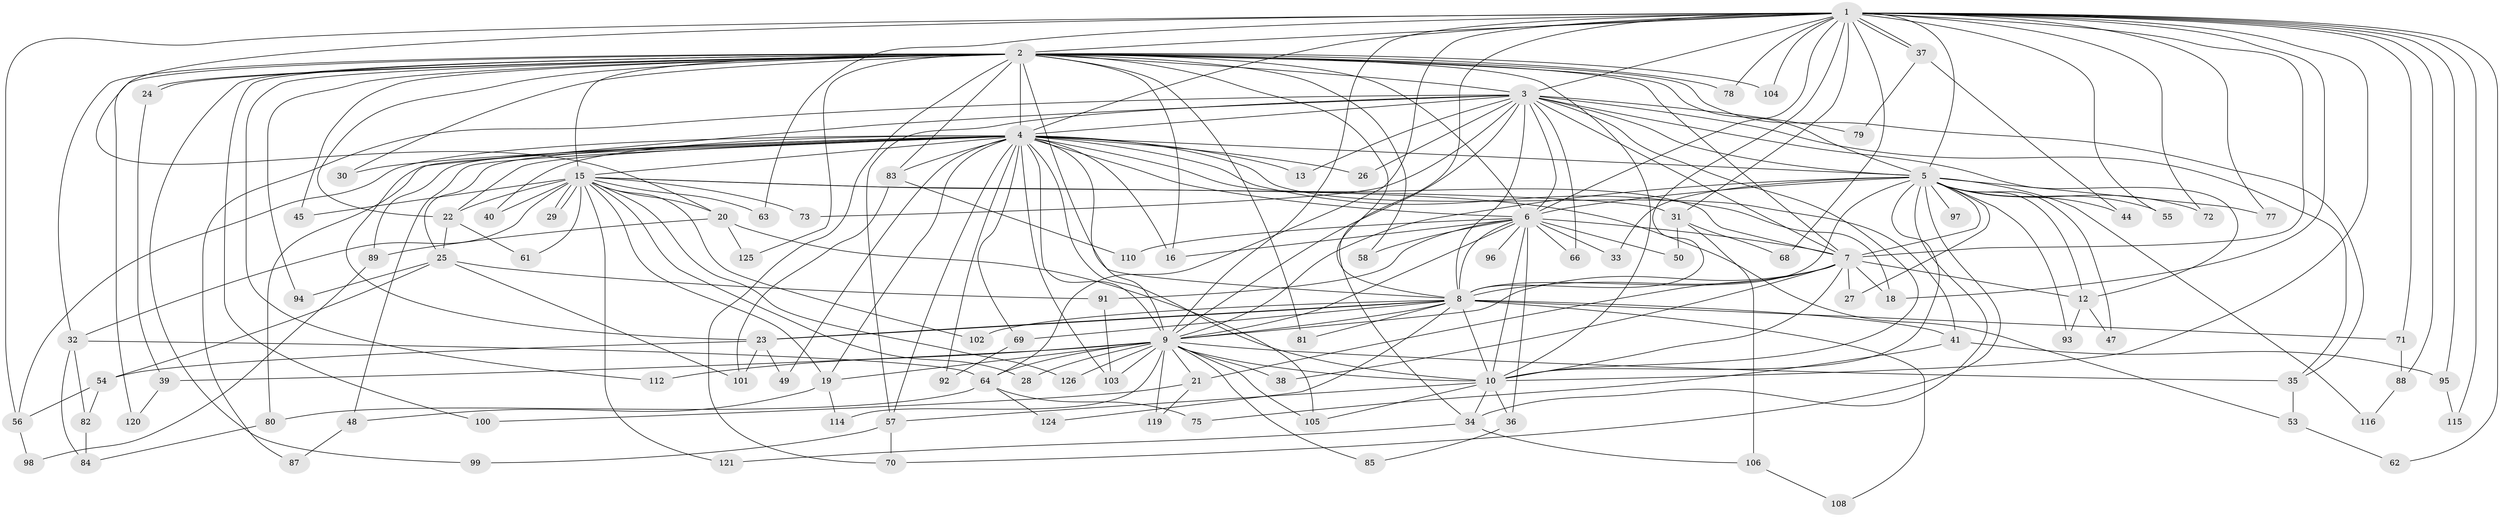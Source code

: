 // original degree distribution, {30: 0.015625, 33: 0.0078125, 21: 0.015625, 15: 0.0078125, 16: 0.0078125, 18: 0.015625, 26: 0.0078125, 13: 0.0078125, 7: 0.0078125, 5: 0.0625, 2: 0.515625, 3: 0.25, 4: 0.0546875, 6: 0.0234375}
// Generated by graph-tools (version 1.1) at 2025/11/02/27/25 16:11:07]
// undirected, 102 vertices, 243 edges
graph export_dot {
graph [start="1"]
  node [color=gray90,style=filled];
  1 [super="+76"];
  2 [super="+123"];
  3 [super="+17"];
  4 [super="+42"];
  5 [super="+59"];
  6 [super="+11"];
  7 [super="+109"];
  8 [super="+14"];
  9 [super="+52"];
  10;
  12 [super="+43"];
  13;
  15 [super="+46"];
  16 [super="+111"];
  18 [super="+117"];
  19;
  20;
  21;
  22;
  23 [super="+74"];
  24;
  25;
  26;
  27;
  28;
  29;
  30;
  31 [super="+51"];
  32;
  33;
  34 [super="+60"];
  35 [super="+113"];
  36;
  37;
  38;
  39 [super="+118"];
  40;
  41;
  44;
  45;
  47;
  48;
  49;
  50;
  53;
  54 [super="+65"];
  55;
  56;
  57 [super="+67"];
  58;
  61;
  62;
  63;
  64 [super="+90"];
  66;
  68;
  69;
  70 [super="+122"];
  71;
  72;
  73;
  75;
  77;
  78;
  79;
  80;
  81;
  82 [super="+86"];
  83;
  84;
  85;
  87;
  88;
  89;
  91 [super="+107"];
  92;
  93;
  94;
  95;
  96;
  97;
  98;
  99;
  100;
  101 [super="+127"];
  102;
  103;
  104;
  105 [super="+128"];
  106;
  108;
  110;
  112;
  114;
  115;
  116;
  119;
  120;
  121;
  124;
  125;
  126;
  1 -- 2 [weight=2];
  1 -- 3;
  1 -- 4;
  1 -- 5;
  1 -- 6;
  1 -- 7;
  1 -- 8;
  1 -- 9;
  1 -- 10;
  1 -- 20;
  1 -- 31 [weight=2];
  1 -- 34;
  1 -- 37;
  1 -- 37;
  1 -- 55;
  1 -- 56;
  1 -- 62;
  1 -- 63;
  1 -- 68;
  1 -- 71;
  1 -- 72;
  1 -- 78;
  1 -- 88;
  1 -- 95;
  1 -- 104;
  1 -- 115;
  1 -- 77;
  1 -- 18;
  1 -- 64;
  2 -- 3;
  2 -- 4;
  2 -- 5 [weight=2];
  2 -- 6;
  2 -- 7;
  2 -- 8;
  2 -- 9;
  2 -- 10;
  2 -- 15;
  2 -- 16;
  2 -- 22;
  2 -- 24;
  2 -- 24;
  2 -- 30;
  2 -- 32;
  2 -- 35;
  2 -- 45;
  2 -- 58;
  2 -- 70;
  2 -- 78;
  2 -- 81;
  2 -- 83;
  2 -- 94;
  2 -- 99;
  2 -- 100;
  2 -- 104;
  2 -- 112;
  2 -- 120 [weight=2];
  2 -- 125;
  3 -- 4;
  3 -- 5;
  3 -- 6 [weight=2];
  3 -- 7;
  3 -- 8;
  3 -- 9 [weight=2];
  3 -- 10;
  3 -- 12;
  3 -- 13;
  3 -- 26;
  3 -- 57;
  3 -- 66;
  3 -- 73;
  3 -- 79;
  3 -- 87;
  3 -- 23;
  3 -- 35;
  4 -- 5;
  4 -- 6;
  4 -- 7 [weight=2];
  4 -- 8;
  4 -- 9;
  4 -- 10;
  4 -- 13;
  4 -- 15;
  4 -- 16;
  4 -- 18;
  4 -- 22;
  4 -- 25;
  4 -- 26;
  4 -- 30;
  4 -- 40;
  4 -- 41;
  4 -- 48;
  4 -- 49;
  4 -- 56;
  4 -- 69;
  4 -- 83;
  4 -- 89;
  4 -- 92;
  4 -- 103;
  4 -- 80;
  4 -- 19;
  4 -- 57;
  5 -- 6;
  5 -- 7;
  5 -- 8 [weight=2];
  5 -- 9;
  5 -- 10;
  5 -- 27;
  5 -- 33;
  5 -- 44;
  5 -- 47;
  5 -- 55;
  5 -- 70;
  5 -- 97 [weight=2];
  5 -- 116;
  5 -- 77;
  5 -- 72;
  5 -- 93;
  5 -- 12;
  5 -- 34;
  6 -- 7;
  6 -- 8;
  6 -- 9;
  6 -- 10;
  6 -- 33;
  6 -- 50;
  6 -- 91;
  6 -- 110;
  6 -- 96;
  6 -- 66;
  6 -- 36;
  6 -- 58;
  6 -- 16;
  7 -- 8;
  7 -- 9 [weight=2];
  7 -- 10;
  7 -- 12;
  7 -- 18;
  7 -- 21;
  7 -- 27;
  7 -- 38;
  8 -- 9;
  8 -- 10;
  8 -- 23;
  8 -- 23;
  8 -- 41;
  8 -- 69;
  8 -- 71;
  8 -- 81;
  8 -- 102;
  8 -- 124;
  8 -- 108;
  9 -- 10;
  9 -- 19;
  9 -- 21;
  9 -- 28;
  9 -- 35;
  9 -- 38;
  9 -- 39 [weight=2];
  9 -- 64;
  9 -- 85;
  9 -- 103;
  9 -- 112;
  9 -- 114;
  9 -- 119;
  9 -- 126;
  9 -- 105;
  10 -- 34;
  10 -- 36;
  10 -- 57;
  10 -- 105;
  12 -- 47;
  12 -- 93;
  15 -- 19;
  15 -- 20;
  15 -- 28;
  15 -- 29;
  15 -- 29;
  15 -- 31;
  15 -- 32;
  15 -- 40;
  15 -- 45;
  15 -- 53;
  15 -- 63;
  15 -- 73;
  15 -- 102;
  15 -- 121;
  15 -- 126;
  15 -- 61;
  15 -- 22;
  19 -- 48;
  19 -- 114;
  20 -- 89;
  20 -- 105;
  20 -- 125;
  21 -- 100;
  21 -- 119;
  22 -- 25;
  22 -- 61;
  23 -- 49;
  23 -- 54;
  23 -- 101;
  24 -- 39;
  25 -- 54;
  25 -- 91;
  25 -- 94;
  25 -- 101;
  31 -- 50;
  31 -- 68;
  31 -- 106;
  32 -- 64;
  32 -- 82;
  32 -- 84;
  34 -- 121;
  34 -- 106;
  35 -- 53;
  36 -- 85;
  37 -- 44;
  37 -- 79;
  39 -- 120;
  41 -- 75;
  41 -- 95;
  48 -- 87;
  53 -- 62;
  54 -- 56;
  54 -- 82;
  56 -- 98;
  57 -- 99;
  57 -- 70;
  64 -- 75;
  64 -- 80;
  64 -- 124;
  69 -- 92;
  71 -- 88;
  80 -- 84;
  82 -- 84;
  83 -- 101;
  83 -- 110;
  88 -- 116;
  89 -- 98;
  91 -- 103;
  95 -- 115;
  106 -- 108;
}
